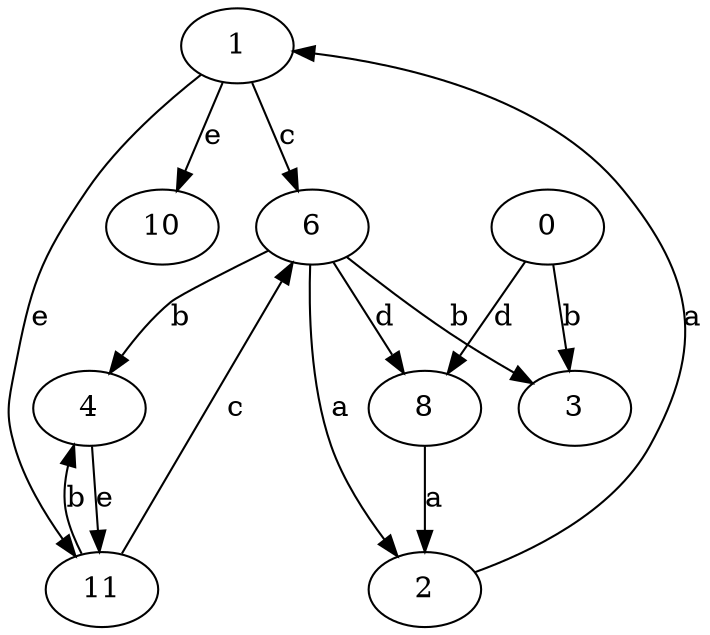 strict digraph  {
1;
2;
3;
4;
0;
6;
8;
10;
11;
1 -> 6  [label=c];
1 -> 10  [label=e];
1 -> 11  [label=e];
2 -> 1  [label=a];
4 -> 11  [label=e];
0 -> 3  [label=b];
0 -> 8  [label=d];
6 -> 2  [label=a];
6 -> 3  [label=b];
6 -> 4  [label=b];
6 -> 8  [label=d];
8 -> 2  [label=a];
11 -> 4  [label=b];
11 -> 6  [label=c];
}
